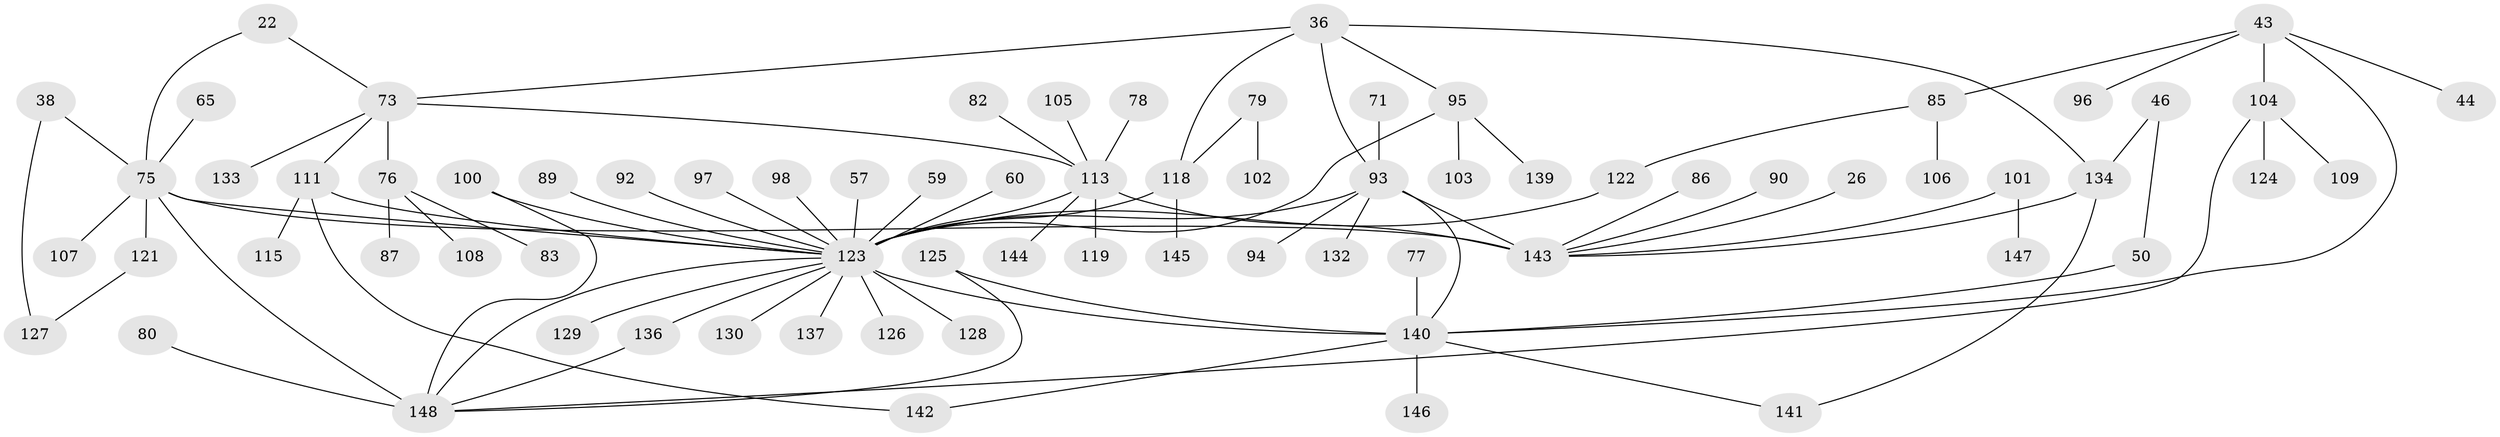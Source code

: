 // original degree distribution, {7: 0.02702702702702703, 4: 0.12837837837837837, 8: 0.006756756756756757, 6: 0.033783783783783786, 2: 0.25, 3: 0.16891891891891891, 5: 0.033783783783783786, 1: 0.35135135135135137}
// Generated by graph-tools (version 1.1) at 2025/41/03/09/25 04:41:07]
// undirected, 74 vertices, 92 edges
graph export_dot {
graph [start="1"]
  node [color=gray90,style=filled];
  22;
  26;
  36;
  38;
  43 [super="+33"];
  44;
  46;
  50;
  57;
  59;
  60;
  65;
  71;
  73 [super="+32"];
  75 [super="+12+34"];
  76;
  77;
  78;
  79;
  80;
  82;
  83;
  85;
  86;
  87;
  89;
  90;
  92;
  93 [super="+70"];
  94;
  95;
  96;
  97;
  98;
  100;
  101;
  102;
  103;
  104 [super="+35"];
  105;
  106;
  107;
  108;
  109;
  111;
  113 [super="+39+45+68+88"];
  115;
  118 [super="+52+74"];
  119;
  121;
  122;
  123 [super="+63+29+116+120+16"];
  124;
  125 [super="+81"];
  126;
  127;
  128;
  129;
  130;
  132;
  133;
  134 [super="+31"];
  136 [super="+110"];
  137;
  139;
  140 [super="+53+61+135"];
  141;
  142;
  143 [super="+117+21+138"];
  144;
  145;
  146;
  147;
  148 [super="+25+11+131+64+99"];
  22 -- 75;
  22 -- 73;
  26 -- 143;
  36 -- 73;
  36 -- 95;
  36 -- 93;
  36 -- 134;
  36 -- 118;
  38 -- 127;
  38 -- 75;
  43 -- 96;
  43 -- 85;
  43 -- 104;
  43 -- 140;
  43 -- 44;
  46 -- 50;
  46 -- 134;
  50 -- 140;
  57 -- 123;
  59 -- 123;
  60 -- 123;
  65 -- 75;
  71 -- 93;
  73 -- 76;
  73 -- 133;
  73 -- 111;
  73 -- 113 [weight=2];
  75 -- 107;
  75 -- 121;
  75 -- 148 [weight=3];
  75 -- 123 [weight=4];
  75 -- 143;
  76 -- 83;
  76 -- 87;
  76 -- 108;
  77 -- 140;
  78 -- 113;
  79 -- 102;
  79 -- 118;
  80 -- 148;
  82 -- 113;
  85 -- 106;
  85 -- 122;
  86 -- 143;
  89 -- 123;
  90 -- 143;
  92 -- 123;
  93 -- 140 [weight=3];
  93 -- 132;
  93 -- 143 [weight=2];
  93 -- 123;
  93 -- 94;
  95 -- 103;
  95 -- 139;
  95 -- 123;
  97 -- 123;
  98 -- 123;
  100 -- 148;
  100 -- 123;
  101 -- 147;
  101 -- 143;
  104 -- 109;
  104 -- 124;
  104 -- 148;
  105 -- 113;
  111 -- 115;
  111 -- 142;
  111 -- 123;
  113 -- 143 [weight=4];
  113 -- 123 [weight=3];
  113 -- 144;
  113 -- 119;
  118 -- 123 [weight=2];
  118 -- 145;
  121 -- 127;
  122 -- 123;
  123 -- 128;
  123 -- 129;
  123 -- 148;
  123 -- 130;
  123 -- 137;
  123 -- 140 [weight=4];
  123 -- 126;
  123 -- 136;
  125 -- 148;
  125 -- 140;
  134 -- 141;
  134 -- 143;
  136 -- 148;
  140 -- 142;
  140 -- 146;
  140 -- 141;
}
